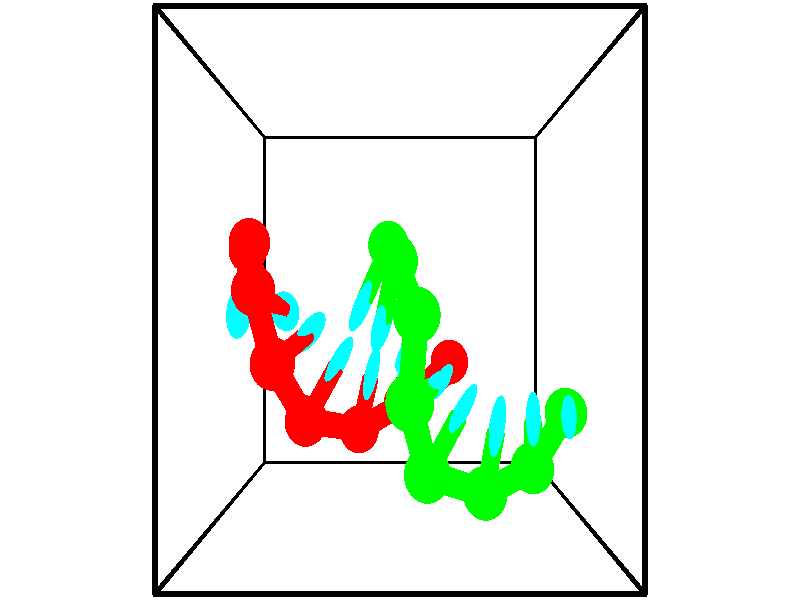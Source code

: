 // switches for output
#declare DRAW_BASES = 1; // possible values are 0, 1; only relevant for DNA ribbons
#declare DRAW_BASES_TYPE = 3; // possible values are 1, 2, 3; only relevant for DNA ribbons
#declare DRAW_FOG = 0; // set to 1 to enable fog

#include "colors.inc"

#include "transforms.inc"
background { rgb <1, 1, 1>}

#default {
   normal{
       ripples 0.25
       frequency 0.20
       turbulence 0.2
       lambda 5
   }
	finish {
		phong 0.1
		phong_size 40.
	}
}

// original window dimensions: 1024x640


// camera settings

camera {
	sky <-0, 1, 0>
	up <-0, 1, 0>
	right 1.6 * <1, 0, 0>
	location <2.5, 2.5, 11.1562>
	look_at <2.5, 2.5, 2.5>
	direction <0, 0, -8.6562>
	angle 67.0682
}


# declare cpy_camera_pos = <2.5, 2.5, 11.1562>;
# if (DRAW_FOG = 1)
fog {
	fog_type 2
	up vnormalize(cpy_camera_pos)
	color rgbt<1,1,1,0.3>
	distance 1e-5
	fog_alt 3e-3
	fog_offset 4
}
# end


// LIGHTS

# declare lum = 6;
global_settings {
	ambient_light rgb lum * <0.05, 0.05, 0.05>
	max_trace_level 15
}# declare cpy_direct_light_amount = 0.25;
light_source
{	1000 * <-1, -1, 1>,
	rgb lum * cpy_direct_light_amount
	parallel
}

light_source
{	1000 * <1, 1, -1>,
	rgb lum * cpy_direct_light_amount
	parallel
}

// strand 0

// nucleotide -1

// particle -1
sphere {
	<0.441842, 3.055767, 2.996164> 0.250000
	pigment { color rgbt <1,0,0,0> }
	no_shadow
}
cylinder {
	<0.390399, 2.662468, 3.047829>,  <0.359533, 2.426488, 3.078828>, 0.100000
	pigment { color rgbt <1,0,0,0> }
	no_shadow
}
cylinder {
	<0.390399, 2.662468, 3.047829>,  <0.441842, 3.055767, 2.996164>, 0.100000
	pigment { color rgbt <1,0,0,0> }
	no_shadow
}

// particle -1
sphere {
	<0.390399, 2.662468, 3.047829> 0.100000
	pigment { color rgbt <1,0,0,0> }
	no_shadow
}
sphere {
	0, 1
	scale<0.080000,0.200000,0.300000>
	matrix <0.800800, -0.026142, 0.598362,
		-0.584961, 0.180388, 0.790747,
		-0.128608, -0.983248, 0.129163,
		0.351816, 2.367493, 3.086577>
	pigment { color rgbt <0,1,1,0> }
	no_shadow
}
cylinder {
	<0.625723, 3.099114, 3.631723>,  <0.441842, 3.055767, 2.996164>, 0.130000
	pigment { color rgbt <1,0,0,0> }
	no_shadow
}

// nucleotide -1

// particle -1
sphere {
	<0.625723, 3.099114, 3.631723> 0.250000
	pigment { color rgbt <1,0,0,0> }
	no_shadow
}
cylinder {
	<0.689084, 2.744953, 3.456923>,  <0.727100, 2.532456, 3.352042>, 0.100000
	pigment { color rgbt <1,0,0,0> }
	no_shadow
}
cylinder {
	<0.689084, 2.744953, 3.456923>,  <0.625723, 3.099114, 3.631723>, 0.100000
	pigment { color rgbt <1,0,0,0> }
	no_shadow
}

// particle -1
sphere {
	<0.689084, 2.744953, 3.456923> 0.100000
	pigment { color rgbt <1,0,0,0> }
	no_shadow
}
sphere {
	0, 1
	scale<0.080000,0.200000,0.300000>
	matrix <0.878747, -0.075403, 0.471295,
		-0.450237, -0.458667, 0.766101,
		0.158401, -0.885403, -0.437001,
		0.736604, 2.479332, 3.325822>
	pigment { color rgbt <0,1,1,0> }
	no_shadow
}
cylinder {
	<0.799157, 2.591825, 4.157342>,  <0.625723, 3.099114, 3.631723>, 0.130000
	pigment { color rgbt <1,0,0,0> }
	no_shadow
}

// nucleotide -1

// particle -1
sphere {
	<0.799157, 2.591825, 4.157342> 0.250000
	pigment { color rgbt <1,0,0,0> }
	no_shadow
}
cylinder {
	<0.945532, 2.470737, 3.805330>,  <1.033357, 2.398085, 3.594123>, 0.100000
	pigment { color rgbt <1,0,0,0> }
	no_shadow
}
cylinder {
	<0.945532, 2.470737, 3.805330>,  <0.799157, 2.591825, 4.157342>, 0.100000
	pigment { color rgbt <1,0,0,0> }
	no_shadow
}

// particle -1
sphere {
	<0.945532, 2.470737, 3.805330> 0.100000
	pigment { color rgbt <1,0,0,0> }
	no_shadow
}
sphere {
	0, 1
	scale<0.080000,0.200000,0.300000>
	matrix <0.902459, -0.115513, 0.415000,
		-0.227283, -0.946054, 0.230921,
		0.365938, -0.302720, -0.880029,
		1.055313, 2.379922, 3.541322>
	pigment { color rgbt <0,1,1,0> }
	no_shadow
}
cylinder {
	<1.065059, 1.901207, 4.363276>,  <0.799157, 2.591825, 4.157342>, 0.130000
	pigment { color rgbt <1,0,0,0> }
	no_shadow
}

// nucleotide -1

// particle -1
sphere {
	<1.065059, 1.901207, 4.363276> 0.250000
	pigment { color rgbt <1,0,0,0> }
	no_shadow
}
cylinder {
	<1.259608, 2.057079, 4.050459>,  <1.376338, 2.150602, 3.862769>, 0.100000
	pigment { color rgbt <1,0,0,0> }
	no_shadow
}
cylinder {
	<1.259608, 2.057079, 4.050459>,  <1.065059, 1.901207, 4.363276>, 0.100000
	pigment { color rgbt <1,0,0,0> }
	no_shadow
}

// particle -1
sphere {
	<1.259608, 2.057079, 4.050459> 0.100000
	pigment { color rgbt <1,0,0,0> }
	no_shadow
}
sphere {
	0, 1
	scale<0.080000,0.200000,0.300000>
	matrix <0.844445, -0.439504, 0.306185,
		-0.224396, -0.809312, -0.542826,
		0.486373, 0.389680, -0.782043,
		1.405520, 2.173983, 3.815846>
	pigment { color rgbt <0,1,1,0> }
	no_shadow
}
cylinder {
	<1.387678, 1.305431, 4.003394>,  <1.065059, 1.901207, 4.363276>, 0.130000
	pigment { color rgbt <1,0,0,0> }
	no_shadow
}

// nucleotide -1

// particle -1
sphere {
	<1.387678, 1.305431, 4.003394> 0.250000
	pigment { color rgbt <1,0,0,0> }
	no_shadow
}
cylinder {
	<1.597603, 1.630016, 3.900555>,  <1.723558, 1.824767, 3.838851>, 0.100000
	pigment { color rgbt <1,0,0,0> }
	no_shadow
}
cylinder {
	<1.597603, 1.630016, 3.900555>,  <1.387678, 1.305431, 4.003394>, 0.100000
	pigment { color rgbt <1,0,0,0> }
	no_shadow
}

// particle -1
sphere {
	<1.597603, 1.630016, 3.900555> 0.100000
	pigment { color rgbt <1,0,0,0> }
	no_shadow
}
sphere {
	0, 1
	scale<0.080000,0.200000,0.300000>
	matrix <0.850017, -0.483558, 0.208908,
		0.045200, -0.328175, -0.943535,
		0.524813, 0.811463, -0.257097,
		1.755047, 1.873455, 3.823425>
	pigment { color rgbt <0,1,1,0> }
	no_shadow
}
cylinder {
	<1.982915, 1.133894, 3.493993>,  <1.387678, 1.305431, 4.003394>, 0.130000
	pigment { color rgbt <1,0,0,0> }
	no_shadow
}

// nucleotide -1

// particle -1
sphere {
	<1.982915, 1.133894, 3.493993> 0.250000
	pigment { color rgbt <1,0,0,0> }
	no_shadow
}
cylinder {
	<2.078714, 1.484787, 3.660416>,  <2.136194, 1.695323, 3.760270>, 0.100000
	pigment { color rgbt <1,0,0,0> }
	no_shadow
}
cylinder {
	<2.078714, 1.484787, 3.660416>,  <1.982915, 1.133894, 3.493993>, 0.100000
	pigment { color rgbt <1,0,0,0> }
	no_shadow
}

// particle -1
sphere {
	<2.078714, 1.484787, 3.660416> 0.100000
	pigment { color rgbt <1,0,0,0> }
	no_shadow
}
sphere {
	0, 1
	scale<0.080000,0.200000,0.300000>
	matrix <0.967897, -0.249385, -0.031343,
		0.076264, 0.410208, -0.908798,
		0.239498, 0.877232, 0.416058,
		2.150564, 1.747957, 3.785233>
	pigment { color rgbt <0,1,1,0> }
	no_shadow
}
cylinder {
	<2.529845, 1.341601, 3.085205>,  <1.982915, 1.133894, 3.493993>, 0.130000
	pigment { color rgbt <1,0,0,0> }
	no_shadow
}

// nucleotide -1

// particle -1
sphere {
	<2.529845, 1.341601, 3.085205> 0.250000
	pigment { color rgbt <1,0,0,0> }
	no_shadow
}
cylinder {
	<2.536983, 1.533859, 3.435898>,  <2.541267, 1.649214, 3.646314>, 0.100000
	pigment { color rgbt <1,0,0,0> }
	no_shadow
}
cylinder {
	<2.536983, 1.533859, 3.435898>,  <2.529845, 1.341601, 3.085205>, 0.100000
	pigment { color rgbt <1,0,0,0> }
	no_shadow
}

// particle -1
sphere {
	<2.536983, 1.533859, 3.435898> 0.100000
	pigment { color rgbt <1,0,0,0> }
	no_shadow
}
sphere {
	0, 1
	scale<0.080000,0.200000,0.300000>
	matrix <0.960818, -0.250832, 0.117953,
		0.276606, 0.840276, -0.466289,
		0.017847, 0.480645, 0.876733,
		2.542338, 1.678053, 3.698918>
	pigment { color rgbt <0,1,1,0> }
	no_shadow
}
cylinder {
	<3.160341, 1.807225, 3.070131>,  <2.529845, 1.341601, 3.085205>, 0.130000
	pigment { color rgbt <1,0,0,0> }
	no_shadow
}

// nucleotide -1

// particle -1
sphere {
	<3.160341, 1.807225, 3.070131> 0.250000
	pigment { color rgbt <1,0,0,0> }
	no_shadow
}
cylinder {
	<3.075430, 1.726162, 3.452517>,  <3.024483, 1.677524, 3.681948>, 0.100000
	pigment { color rgbt <1,0,0,0> }
	no_shadow
}
cylinder {
	<3.075430, 1.726162, 3.452517>,  <3.160341, 1.807225, 3.070131>, 0.100000
	pigment { color rgbt <1,0,0,0> }
	no_shadow
}

// particle -1
sphere {
	<3.075430, 1.726162, 3.452517> 0.100000
	pigment { color rgbt <1,0,0,0> }
	no_shadow
}
sphere {
	0, 1
	scale<0.080000,0.200000,0.300000>
	matrix <0.805708, -0.589858, 0.053867,
		0.552967, 0.781663, 0.288498,
		-0.212279, -0.202658, 0.955964,
		3.011746, 1.665365, 3.739306>
	pigment { color rgbt <0,1,1,0> }
	no_shadow
}
// strand 1

// nucleotide -1

// particle -1
sphere {
	<4.515205, 1.357980, 3.820572> 0.250000
	pigment { color rgbt <0,1,0,0> }
	no_shadow
}
cylinder {
	<4.428179, 1.396210, 4.209114>,  <4.375963, 1.419147, 4.442239>, 0.100000
	pigment { color rgbt <0,1,0,0> }
	no_shadow
}
cylinder {
	<4.428179, 1.396210, 4.209114>,  <4.515205, 1.357980, 3.820572>, 0.100000
	pigment { color rgbt <0,1,0,0> }
	no_shadow
}

// particle -1
sphere {
	<4.428179, 1.396210, 4.209114> 0.100000
	pigment { color rgbt <0,1,0,0> }
	no_shadow
}
sphere {
	0, 1
	scale<0.080000,0.200000,0.300000>
	matrix <-0.976045, -0.022673, -0.216385,
		0.001345, -0.995165, 0.098207,
		-0.217566, 0.095563, 0.971357,
		4.362909, 1.424882, 4.500521>
	pigment { color rgbt <0,1,1,0> }
	no_shadow
}
cylinder {
	<4.063098, 0.845337, 4.023422>,  <4.515205, 1.357980, 3.820572>, 0.130000
	pigment { color rgbt <0,1,0,0> }
	no_shadow
}

// nucleotide -1

// particle -1
sphere {
	<4.063098, 0.845337, 4.023422> 0.250000
	pigment { color rgbt <0,1,0,0> }
	no_shadow
}
cylinder {
	<4.015406, 1.158867, 4.267193>,  <3.986790, 1.346985, 4.413455>, 0.100000
	pigment { color rgbt <0,1,0,0> }
	no_shadow
}
cylinder {
	<4.015406, 1.158867, 4.267193>,  <4.063098, 0.845337, 4.023422>, 0.100000
	pigment { color rgbt <0,1,0,0> }
	no_shadow
}

// particle -1
sphere {
	<4.015406, 1.158867, 4.267193> 0.100000
	pigment { color rgbt <0,1,0,0> }
	no_shadow
}
sphere {
	0, 1
	scale<0.080000,0.200000,0.300000>
	matrix <-0.985347, -0.018015, -0.169608,
		-0.121965, -0.620720, 0.774488,
		-0.119232, 0.783825, 0.609427,
		3.979636, 1.394014, 4.450021>
	pigment { color rgbt <0,1,1,0> }
	no_shadow
}
cylinder {
	<3.463242, 0.675950, 4.313509>,  <4.063098, 0.845337, 4.023422>, 0.130000
	pigment { color rgbt <0,1,0,0> }
	no_shadow
}

// nucleotide -1

// particle -1
sphere {
	<3.463242, 0.675950, 4.313509> 0.250000
	pigment { color rgbt <0,1,0,0> }
	no_shadow
}
cylinder {
	<3.522663, 1.054939, 4.426807>,  <3.558316, 1.282333, 4.494786>, 0.100000
	pigment { color rgbt <0,1,0,0> }
	no_shadow
}
cylinder {
	<3.522663, 1.054939, 4.426807>,  <3.463242, 0.675950, 4.313509>, 0.100000
	pigment { color rgbt <0,1,0,0> }
	no_shadow
}

// particle -1
sphere {
	<3.522663, 1.054939, 4.426807> 0.100000
	pigment { color rgbt <0,1,0,0> }
	no_shadow
}
sphere {
	0, 1
	scale<0.080000,0.200000,0.300000>
	matrix <-0.986392, 0.162371, -0.025813,
		-0.070448, -0.275556, 0.958700,
		0.148552, 0.947473, 0.283245,
		3.567229, 1.339181, 4.511781>
	pigment { color rgbt <0,1,1,0> }
	no_shadow
}
cylinder {
	<2.792835, 0.936898, 4.679036>,  <3.463242, 0.675950, 4.313509>, 0.130000
	pigment { color rgbt <0,1,0,0> }
	no_shadow
}

// nucleotide -1

// particle -1
sphere {
	<2.792835, 0.936898, 4.679036> 0.250000
	pigment { color rgbt <0,1,0,0> }
	no_shadow
}
cylinder {
	<3.016691, 1.241554, 4.548374>,  <3.151005, 1.424348, 4.469977>, 0.100000
	pigment { color rgbt <0,1,0,0> }
	no_shadow
}
cylinder {
	<3.016691, 1.241554, 4.548374>,  <2.792835, 0.936898, 4.679036>, 0.100000
	pigment { color rgbt <0,1,0,0> }
	no_shadow
}

// particle -1
sphere {
	<3.016691, 1.241554, 4.548374> 0.100000
	pigment { color rgbt <0,1,0,0> }
	no_shadow
}
sphere {
	0, 1
	scale<0.080000,0.200000,0.300000>
	matrix <-0.827892, 0.531587, -0.178916,
		0.037376, 0.370564, 0.928055,
		0.559641, 0.761642, -0.326655,
		3.184584, 1.470047, 4.450377>
	pigment { color rgbt <0,1,1,0> }
	no_shadow
}
cylinder {
	<2.600400, 1.625202, 4.995818>,  <2.792835, 0.936898, 4.679036>, 0.130000
	pigment { color rgbt <0,1,0,0> }
	no_shadow
}

// nucleotide -1

// particle -1
sphere {
	<2.600400, 1.625202, 4.995818> 0.250000
	pigment { color rgbt <0,1,0,0> }
	no_shadow
}
cylinder {
	<2.748495, 1.654991, 4.625439>,  <2.837352, 1.672865, 4.403211>, 0.100000
	pigment { color rgbt <0,1,0,0> }
	no_shadow
}
cylinder {
	<2.748495, 1.654991, 4.625439>,  <2.600400, 1.625202, 4.995818>, 0.100000
	pigment { color rgbt <0,1,0,0> }
	no_shadow
}

// particle -1
sphere {
	<2.748495, 1.654991, 4.625439> 0.100000
	pigment { color rgbt <0,1,0,0> }
	no_shadow
}
sphere {
	0, 1
	scale<0.080000,0.200000,0.300000>
	matrix <-0.706164, 0.670179, -0.228455,
		0.603537, 0.738454, 0.300715,
		0.370236, 0.074473, -0.925947,
		2.859566, 1.677333, 4.347654>
	pigment { color rgbt <0,1,1,0> }
	no_shadow
}
cylinder {
	<2.675803, 2.367497, 4.821185>,  <2.600400, 1.625202, 4.995818>, 0.130000
	pigment { color rgbt <0,1,0,0> }
	no_shadow
}

// nucleotide -1

// particle -1
sphere {
	<2.675803, 2.367497, 4.821185> 0.250000
	pigment { color rgbt <0,1,0,0> }
	no_shadow
}
cylinder {
	<2.630518, 2.153847, 4.486069>,  <2.603347, 2.025656, 4.284999>, 0.100000
	pigment { color rgbt <0,1,0,0> }
	no_shadow
}
cylinder {
	<2.630518, 2.153847, 4.486069>,  <2.675803, 2.367497, 4.821185>, 0.100000
	pigment { color rgbt <0,1,0,0> }
	no_shadow
}

// particle -1
sphere {
	<2.630518, 2.153847, 4.486069> 0.100000
	pigment { color rgbt <0,1,0,0> }
	no_shadow
}
sphere {
	0, 1
	scale<0.080000,0.200000,0.300000>
	matrix <-0.730455, 0.616331, -0.294230,
		0.673512, 0.578658, -0.459931,
		-0.113212, -0.534127, -0.837790,
		2.596554, 1.993609, 4.234732>
	pigment { color rgbt <0,1,1,0> }
	no_shadow
}
cylinder {
	<2.450946, 2.864595, 4.367201>,  <2.675803, 2.367497, 4.821185>, 0.130000
	pigment { color rgbt <0,1,0,0> }
	no_shadow
}

// nucleotide -1

// particle -1
sphere {
	<2.450946, 2.864595, 4.367201> 0.250000
	pigment { color rgbt <0,1,0,0> }
	no_shadow
}
cylinder {
	<2.359600, 2.517738, 4.190151>,  <2.304793, 2.309625, 4.083921>, 0.100000
	pigment { color rgbt <0,1,0,0> }
	no_shadow
}
cylinder {
	<2.359600, 2.517738, 4.190151>,  <2.450946, 2.864595, 4.367201>, 0.100000
	pigment { color rgbt <0,1,0,0> }
	no_shadow
}

// particle -1
sphere {
	<2.359600, 2.517738, 4.190151> 0.100000
	pigment { color rgbt <0,1,0,0> }
	no_shadow
}
sphere {
	0, 1
	scale<0.080000,0.200000,0.300000>
	matrix <-0.854265, 0.396547, -0.336128,
		0.466992, 0.301360, -0.831324,
		-0.228364, -0.867141, -0.442626,
		2.291091, 2.257596, 4.057364>
	pigment { color rgbt <0,1,1,0> }
	no_shadow
}
cylinder {
	<2.356128, 3.067238, 3.658617>,  <2.450946, 2.864595, 4.367201>, 0.130000
	pigment { color rgbt <0,1,0,0> }
	no_shadow
}

// nucleotide -1

// particle -1
sphere {
	<2.356128, 3.067238, 3.658617> 0.250000
	pigment { color rgbt <0,1,0,0> }
	no_shadow
}
cylinder {
	<2.173172, 2.713539, 3.696354>,  <2.063398, 2.501320, 3.718996>, 0.100000
	pigment { color rgbt <0,1,0,0> }
	no_shadow
}
cylinder {
	<2.173172, 2.713539, 3.696354>,  <2.356128, 3.067238, 3.658617>, 0.100000
	pigment { color rgbt <0,1,0,0> }
	no_shadow
}

// particle -1
sphere {
	<2.173172, 2.713539, 3.696354> 0.100000
	pigment { color rgbt <0,1,0,0> }
	no_shadow
}
sphere {
	0, 1
	scale<0.080000,0.200000,0.300000>
	matrix <-0.871721, 0.424866, -0.244114,
		0.175774, -0.193896, -0.965146,
		-0.457390, -0.884247, 0.094343,
		2.035955, 2.448265, 3.724657>
	pigment { color rgbt <0,1,1,0> }
	no_shadow
}
// box output
cylinder {
	<0.000000, 0.000000, 0.000000>,  <5.000000, 0.000000, 0.000000>, 0.025000
	pigment { color rgbt <0,0,0,0> }
	no_shadow
}
cylinder {
	<0.000000, 0.000000, 0.000000>,  <0.000000, 5.000000, 0.000000>, 0.025000
	pigment { color rgbt <0,0,0,0> }
	no_shadow
}
cylinder {
	<0.000000, 0.000000, 0.000000>,  <0.000000, 0.000000, 5.000000>, 0.025000
	pigment { color rgbt <0,0,0,0> }
	no_shadow
}
cylinder {
	<5.000000, 5.000000, 5.000000>,  <0.000000, 5.000000, 5.000000>, 0.025000
	pigment { color rgbt <0,0,0,0> }
	no_shadow
}
cylinder {
	<5.000000, 5.000000, 5.000000>,  <5.000000, 0.000000, 5.000000>, 0.025000
	pigment { color rgbt <0,0,0,0> }
	no_shadow
}
cylinder {
	<5.000000, 5.000000, 5.000000>,  <5.000000, 5.000000, 0.000000>, 0.025000
	pigment { color rgbt <0,0,0,0> }
	no_shadow
}
cylinder {
	<0.000000, 0.000000, 5.000000>,  <0.000000, 5.000000, 5.000000>, 0.025000
	pigment { color rgbt <0,0,0,0> }
	no_shadow
}
cylinder {
	<0.000000, 0.000000, 5.000000>,  <5.000000, 0.000000, 5.000000>, 0.025000
	pigment { color rgbt <0,0,0,0> }
	no_shadow
}
cylinder {
	<5.000000, 5.000000, 0.000000>,  <0.000000, 5.000000, 0.000000>, 0.025000
	pigment { color rgbt <0,0,0,0> }
	no_shadow
}
cylinder {
	<5.000000, 5.000000, 0.000000>,  <5.000000, 0.000000, 0.000000>, 0.025000
	pigment { color rgbt <0,0,0,0> }
	no_shadow
}
cylinder {
	<5.000000, 0.000000, 5.000000>,  <5.000000, 0.000000, 0.000000>, 0.025000
	pigment { color rgbt <0,0,0,0> }
	no_shadow
}
cylinder {
	<0.000000, 5.000000, 0.000000>,  <0.000000, 5.000000, 5.000000>, 0.025000
	pigment { color rgbt <0,0,0,0> }
	no_shadow
}
// end of box output
